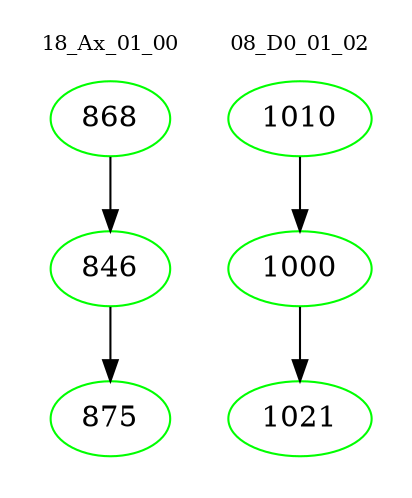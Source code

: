 digraph{
subgraph cluster_0 {
color = white
label = "18_Ax_01_00";
fontsize=10;
T0_868 [label="868", color="green"]
T0_868 -> T0_846 [color="black"]
T0_846 [label="846", color="green"]
T0_846 -> T0_875 [color="black"]
T0_875 [label="875", color="green"]
}
subgraph cluster_1 {
color = white
label = "08_D0_01_02";
fontsize=10;
T1_1010 [label="1010", color="green"]
T1_1010 -> T1_1000 [color="black"]
T1_1000 [label="1000", color="green"]
T1_1000 -> T1_1021 [color="black"]
T1_1021 [label="1021", color="green"]
}
}
